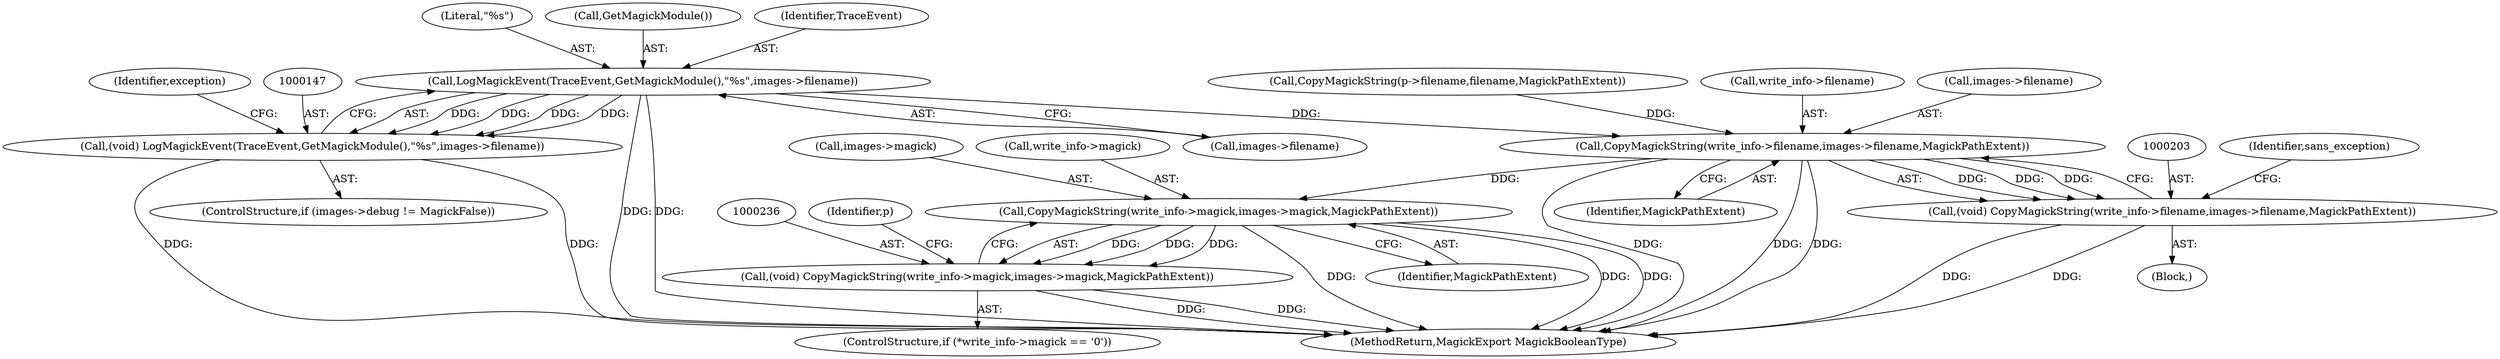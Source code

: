 digraph "0_ImageMagick_5b4bebaa91849c592a8448bc353ab25a54ff8c44@pointer" {
"1000148" [label="(Call,LogMagickEvent(TraceEvent,GetMagickModule(),\"%s\",images->filename))"];
"1000146" [label="(Call,(void) LogMagickEvent(TraceEvent,GetMagickModule(),\"%s\",images->filename))"];
"1000204" [label="(Call,CopyMagickString(write_info->filename,images->filename,MagickPathExtent))"];
"1000202" [label="(Call,(void) CopyMagickString(write_info->filename,images->filename,MagickPathExtent))"];
"1000237" [label="(Call,CopyMagickString(write_info->magick,images->magick,MagickPathExtent))"];
"1000235" [label="(Call,(void) CopyMagickString(write_info->magick,images->magick,MagickPathExtent))"];
"1000244" [label="(Identifier,MagickPathExtent)"];
"1000204" [label="(Call,CopyMagickString(write_info->filename,images->filename,MagickPathExtent))"];
"1000235" [label="(Call,(void) CopyMagickString(write_info->magick,images->magick,MagickPathExtent))"];
"1000151" [label="(Literal,\"%s\")"];
"1000237" [label="(Call,CopyMagickString(write_info->magick,images->magick,MagickPathExtent))"];
"1000157" [label="(Identifier,exception)"];
"1000196" [label="(Call,CopyMagickString(p->filename,filename,MagickPathExtent))"];
"1000205" [label="(Call,write_info->filename)"];
"1000213" [label="(Identifier,sans_exception)"];
"1000408" [label="(MethodReturn,MagickExport MagickBooleanType)"];
"1000208" [label="(Call,images->filename)"];
"1000152" [label="(Call,images->filename)"];
"1000150" [label="(Call,GetMagickModule())"];
"1000211" [label="(Identifier,MagickPathExtent)"];
"1000241" [label="(Call,images->magick)"];
"1000246" [label="(Identifier,p)"];
"1000149" [label="(Identifier,TraceEvent)"];
"1000238" [label="(Call,write_info->magick)"];
"1000228" [label="(ControlStructure,if (*write_info->magick == '\0'))"];
"1000107" [label="(Block,)"];
"1000148" [label="(Call,LogMagickEvent(TraceEvent,GetMagickModule(),\"%s\",images->filename))"];
"1000202" [label="(Call,(void) CopyMagickString(write_info->filename,images->filename,MagickPathExtent))"];
"1000146" [label="(Call,(void) LogMagickEvent(TraceEvent,GetMagickModule(),\"%s\",images->filename))"];
"1000140" [label="(ControlStructure,if (images->debug != MagickFalse))"];
"1000148" -> "1000146"  [label="AST: "];
"1000148" -> "1000152"  [label="CFG: "];
"1000149" -> "1000148"  [label="AST: "];
"1000150" -> "1000148"  [label="AST: "];
"1000151" -> "1000148"  [label="AST: "];
"1000152" -> "1000148"  [label="AST: "];
"1000146" -> "1000148"  [label="CFG: "];
"1000148" -> "1000408"  [label="DDG: "];
"1000148" -> "1000408"  [label="DDG: "];
"1000148" -> "1000146"  [label="DDG: "];
"1000148" -> "1000146"  [label="DDG: "];
"1000148" -> "1000146"  [label="DDG: "];
"1000148" -> "1000146"  [label="DDG: "];
"1000148" -> "1000204"  [label="DDG: "];
"1000146" -> "1000140"  [label="AST: "];
"1000147" -> "1000146"  [label="AST: "];
"1000157" -> "1000146"  [label="CFG: "];
"1000146" -> "1000408"  [label="DDG: "];
"1000146" -> "1000408"  [label="DDG: "];
"1000204" -> "1000202"  [label="AST: "];
"1000204" -> "1000211"  [label="CFG: "];
"1000205" -> "1000204"  [label="AST: "];
"1000208" -> "1000204"  [label="AST: "];
"1000211" -> "1000204"  [label="AST: "];
"1000202" -> "1000204"  [label="CFG: "];
"1000204" -> "1000408"  [label="DDG: "];
"1000204" -> "1000408"  [label="DDG: "];
"1000204" -> "1000408"  [label="DDG: "];
"1000204" -> "1000202"  [label="DDG: "];
"1000204" -> "1000202"  [label="DDG: "];
"1000204" -> "1000202"  [label="DDG: "];
"1000196" -> "1000204"  [label="DDG: "];
"1000204" -> "1000237"  [label="DDG: "];
"1000202" -> "1000107"  [label="AST: "];
"1000203" -> "1000202"  [label="AST: "];
"1000213" -> "1000202"  [label="CFG: "];
"1000202" -> "1000408"  [label="DDG: "];
"1000202" -> "1000408"  [label="DDG: "];
"1000237" -> "1000235"  [label="AST: "];
"1000237" -> "1000244"  [label="CFG: "];
"1000238" -> "1000237"  [label="AST: "];
"1000241" -> "1000237"  [label="AST: "];
"1000244" -> "1000237"  [label="AST: "];
"1000235" -> "1000237"  [label="CFG: "];
"1000237" -> "1000408"  [label="DDG: "];
"1000237" -> "1000408"  [label="DDG: "];
"1000237" -> "1000408"  [label="DDG: "];
"1000237" -> "1000235"  [label="DDG: "];
"1000237" -> "1000235"  [label="DDG: "];
"1000237" -> "1000235"  [label="DDG: "];
"1000235" -> "1000228"  [label="AST: "];
"1000236" -> "1000235"  [label="AST: "];
"1000246" -> "1000235"  [label="CFG: "];
"1000235" -> "1000408"  [label="DDG: "];
"1000235" -> "1000408"  [label="DDG: "];
}
